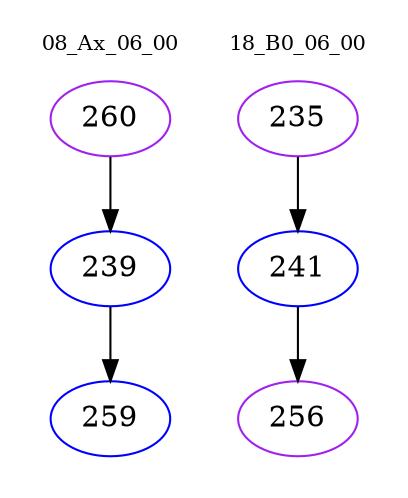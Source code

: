 digraph{
subgraph cluster_0 {
color = white
label = "08_Ax_06_00";
fontsize=10;
T0_260 [label="260", color="purple"]
T0_260 -> T0_239 [color="black"]
T0_239 [label="239", color="blue"]
T0_239 -> T0_259 [color="black"]
T0_259 [label="259", color="blue"]
}
subgraph cluster_1 {
color = white
label = "18_B0_06_00";
fontsize=10;
T1_235 [label="235", color="purple"]
T1_235 -> T1_241 [color="black"]
T1_241 [label="241", color="blue"]
T1_241 -> T1_256 [color="black"]
T1_256 [label="256", color="purple"]
}
}
